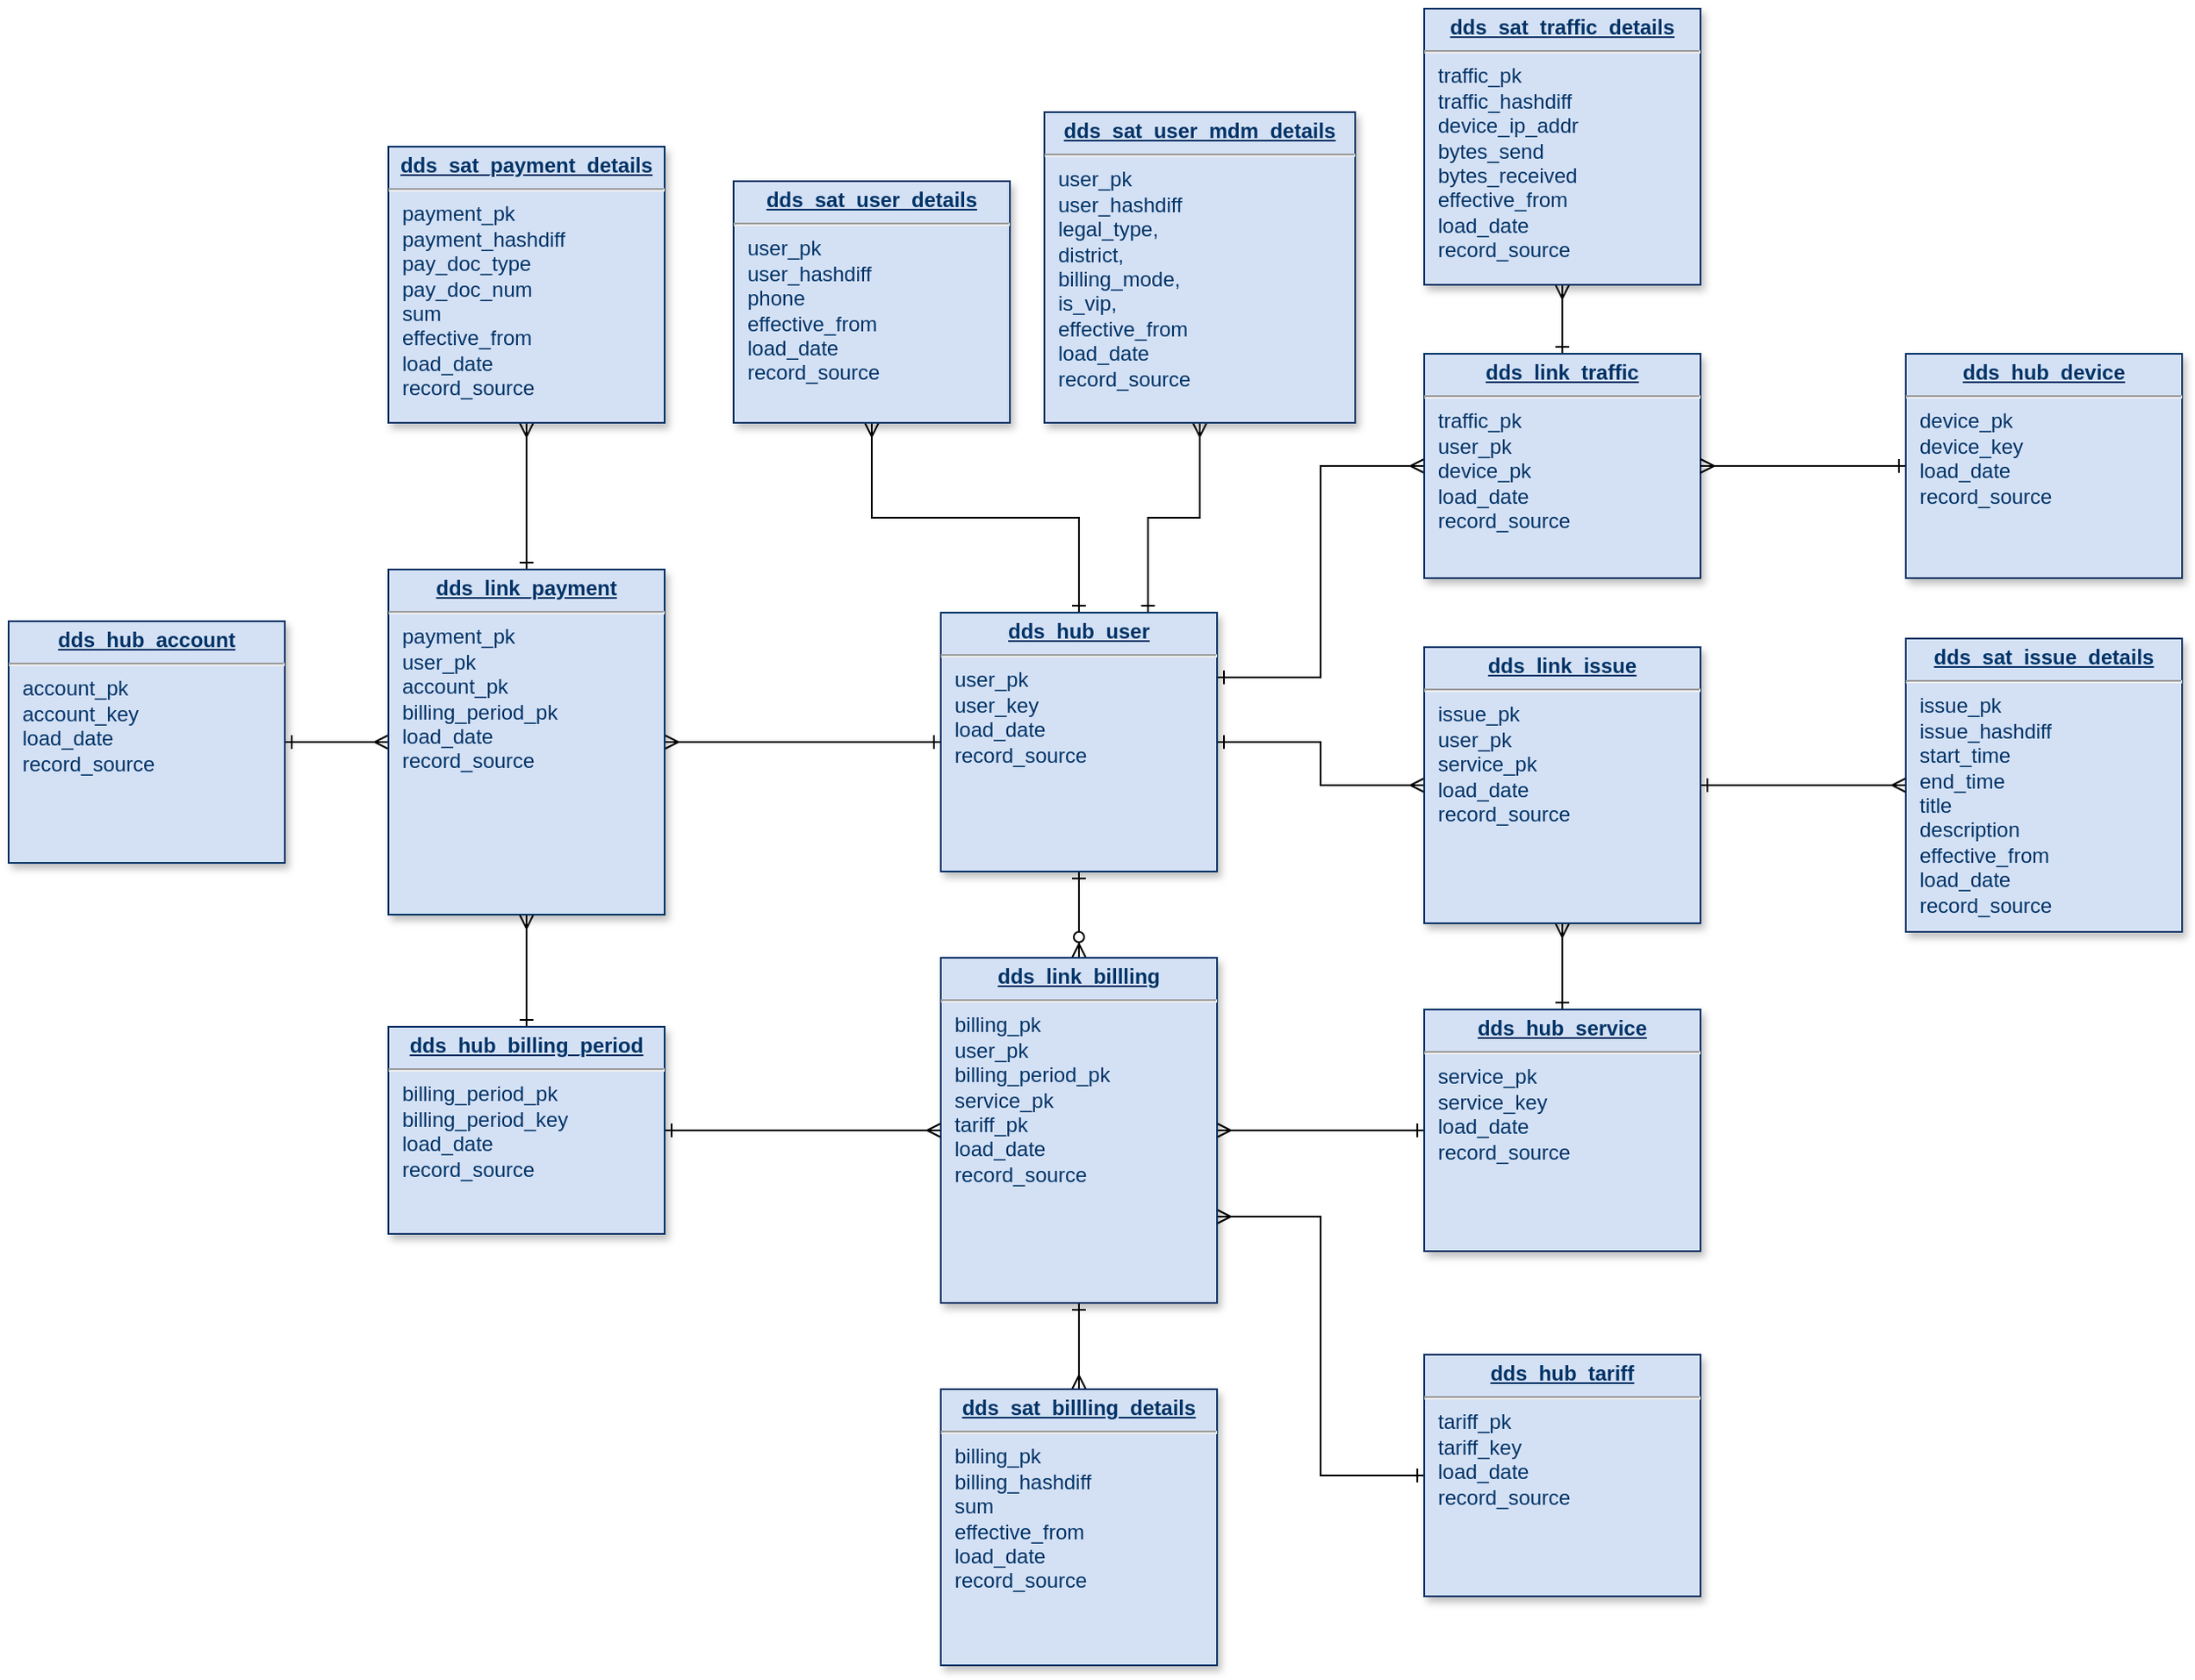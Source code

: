 <mxfile version="14.6.2" type="device"><diagram name="Page-1" id="efa7a0a1-bf9b-a30e-e6df-94a7791c09e9"><mxGraphModel dx="1350" dy="804" grid="1" gridSize="10" guides="1" tooltips="1" connect="1" arrows="1" fold="1" page="1" pageScale="1" pageWidth="826" pageHeight="1169" background="#ffffff" math="0" shadow="0"><root><mxCell id="0"/><mxCell id="1" parent="0"/><mxCell id="wcHGb2fPxgw_pSN6tbh8-22" style="edgeStyle=orthogonalEdgeStyle;rounded=0;orthogonalLoop=1;jettySize=auto;html=1;entryX=0.5;entryY=0;entryDx=0;entryDy=0;startArrow=ERone;startFill=0;endArrow=ERzeroToMany;endFill=1;" parent="1" source="osu4zQqXLZGKp-EaHMe_-114" target="wcHGb2fPxgw_pSN6tbh8-12" edge="1"><mxGeometry relative="1" as="geometry"/></mxCell><mxCell id="wcHGb2fPxgw_pSN6tbh8-44" style="edgeStyle=orthogonalEdgeStyle;rounded=0;orthogonalLoop=1;jettySize=auto;html=1;entryX=1;entryY=0.5;entryDx=0;entryDy=0;startArrow=ERone;startFill=0;endArrow=ERmany;endFill=0;" parent="1" source="osu4zQqXLZGKp-EaHMe_-114" target="osu4zQqXLZGKp-EaHMe_-119" edge="1"><mxGeometry relative="1" as="geometry"/></mxCell><mxCell id="wcHGb2fPxgw_pSN6tbh8-53" style="edgeStyle=orthogonalEdgeStyle;rounded=0;orthogonalLoop=1;jettySize=auto;html=1;entryX=0.5;entryY=1;entryDx=0;entryDy=0;startArrow=ERone;startFill=0;endArrow=ERmany;endFill=0;" parent="1" source="osu4zQqXLZGKp-EaHMe_-114" target="wcHGb2fPxgw_pSN6tbh8-1" edge="1"><mxGeometry relative="1" as="geometry"/></mxCell><mxCell id="wcHGb2fPxgw_pSN6tbh8-57" style="edgeStyle=orthogonalEdgeStyle;rounded=0;orthogonalLoop=1;jettySize=auto;html=1;entryX=0;entryY=0.5;entryDx=0;entryDy=0;startArrow=ERone;startFill=0;endArrow=ERmany;endFill=0;" parent="1" source="osu4zQqXLZGKp-EaHMe_-114" target="wcHGb2fPxgw_pSN6tbh8-25" edge="1"><mxGeometry relative="1" as="geometry"/></mxCell><mxCell id="wcHGb2fPxgw_pSN6tbh8-58" style="edgeStyle=orthogonalEdgeStyle;rounded=0;orthogonalLoop=1;jettySize=auto;html=1;exitX=1;exitY=0.25;exitDx=0;exitDy=0;entryX=0;entryY=0.5;entryDx=0;entryDy=0;startArrow=ERone;startFill=0;endArrow=ERmany;endFill=0;" parent="1" source="osu4zQqXLZGKp-EaHMe_-114" target="wcHGb2fPxgw_pSN6tbh8-32" edge="1"><mxGeometry relative="1" as="geometry"/></mxCell><mxCell id="lIxghGUvy0B12-GMB2FH-3" style="edgeStyle=orthogonalEdgeStyle;rounded=0;orthogonalLoop=1;jettySize=auto;html=1;exitX=0.75;exitY=0;exitDx=0;exitDy=0;entryX=0.5;entryY=1;entryDx=0;entryDy=0;startArrow=ERone;startFill=0;endArrow=ERmany;endFill=0;" edge="1" parent="1" source="osu4zQqXLZGKp-EaHMe_-114" target="lIxghGUvy0B12-GMB2FH-1"><mxGeometry relative="1" as="geometry"/></mxCell><mxCell id="osu4zQqXLZGKp-EaHMe_-114" value="&lt;p style=&quot;margin: 0px ; margin-top: 4px ; text-align: center ; text-decoration: underline&quot;&gt;&lt;strong&gt;dds_hub_user&lt;br&gt;&lt;/strong&gt;&lt;/p&gt;&lt;hr&gt;&lt;p style=&quot;margin: 0px ; margin-left: 8px&quot;&gt;user_pk&lt;/p&gt;&lt;p style=&quot;margin: 0px ; margin-left: 8px&quot;&gt;user_key&lt;/p&gt;&lt;p style=&quot;margin: 0px ; margin-left: 8px&quot;&gt;load_date&lt;/p&gt;&lt;p style=&quot;margin: 0px ; margin-left: 8px&quot;&gt;record_source&lt;br&gt;&lt;/p&gt;" style="verticalAlign=top;align=left;overflow=fill;fontSize=12;fontFamily=Helvetica;html=1;strokeColor=#003366;shadow=1;fillColor=#D4E1F5;fontColor=#003366" parent="1" vertex="1"><mxGeometry x="600" y="390" width="160" height="150" as="geometry"/></mxCell><mxCell id="wcHGb2fPxgw_pSN6tbh8-20" style="edgeStyle=orthogonalEdgeStyle;rounded=0;orthogonalLoop=1;jettySize=auto;html=1;entryX=0;entryY=0.5;entryDx=0;entryDy=0;startArrow=ERone;startFill=0;endArrow=ERmany;endFill=0;" parent="1" source="osu4zQqXLZGKp-EaHMe_-117" target="osu4zQqXLZGKp-EaHMe_-119" edge="1"><mxGeometry relative="1" as="geometry"/></mxCell><mxCell id="osu4zQqXLZGKp-EaHMe_-117" value="&lt;p style=&quot;margin: 0px ; margin-top: 4px ; text-align: center ; text-decoration: underline&quot;&gt;&lt;strong&gt;dds_hub_account&lt;br&gt;&lt;/strong&gt;&lt;/p&gt;&lt;hr&gt;&lt;p style=&quot;margin: 0px ; margin-left: 8px&quot;&gt;account_pk&lt;/p&gt;&lt;p style=&quot;margin: 0px ; margin-left: 8px&quot;&gt;account_key&lt;/p&gt;&lt;p style=&quot;margin: 0px ; margin-left: 8px&quot;&gt;load_date&lt;/p&gt;&lt;p style=&quot;margin: 0px ; margin-left: 8px&quot;&gt;record_source&lt;br&gt;&lt;/p&gt;" style="verticalAlign=top;align=left;overflow=fill;fontSize=12;fontFamily=Helvetica;html=1;strokeColor=#003366;shadow=1;fillColor=#D4E1F5;fontColor=#003366" parent="1" vertex="1"><mxGeometry x="60" y="395" width="160" height="140" as="geometry"/></mxCell><mxCell id="wcHGb2fPxgw_pSN6tbh8-45" style="edgeStyle=orthogonalEdgeStyle;rounded=0;orthogonalLoop=1;jettySize=auto;html=1;entryX=0.5;entryY=1;entryDx=0;entryDy=0;startArrow=ERone;startFill=0;endArrow=ERmany;endFill=0;" parent="1" source="osu4zQqXLZGKp-EaHMe_-118" target="osu4zQqXLZGKp-EaHMe_-119" edge="1"><mxGeometry relative="1" as="geometry"/></mxCell><mxCell id="wcHGb2fPxgw_pSN6tbh8-46" style="edgeStyle=orthogonalEdgeStyle;rounded=0;orthogonalLoop=1;jettySize=auto;html=1;startArrow=ERone;startFill=0;endArrow=ERmany;endFill=0;" parent="1" source="osu4zQqXLZGKp-EaHMe_-118" target="wcHGb2fPxgw_pSN6tbh8-12" edge="1"><mxGeometry relative="1" as="geometry"/></mxCell><mxCell id="osu4zQqXLZGKp-EaHMe_-118" value="&lt;p style=&quot;margin: 0px ; margin-top: 4px ; text-align: center ; text-decoration: underline&quot;&gt;&lt;strong&gt;dds_hub_billing_period&lt;br&gt;&lt;/strong&gt;&lt;/p&gt;&lt;hr&gt;&lt;p style=&quot;margin: 0px ; margin-left: 8px&quot;&gt;billing_period_pk&lt;/p&gt;&lt;p style=&quot;margin: 0px ; margin-left: 8px&quot;&gt;billing_period_key&lt;/p&gt;&lt;p style=&quot;margin: 0px ; margin-left: 8px&quot;&gt;load_date&lt;/p&gt;&lt;p style=&quot;margin: 0px ; margin-left: 8px&quot;&gt;record_source&lt;br&gt;&lt;/p&gt;" style="verticalAlign=top;align=left;overflow=fill;fontSize=12;fontFamily=Helvetica;html=1;strokeColor=#003366;shadow=1;fillColor=#D4E1F5;fontColor=#003366" parent="1" vertex="1"><mxGeometry x="280" y="630" width="160" height="120" as="geometry"/></mxCell><mxCell id="wcHGb2fPxgw_pSN6tbh8-43" style="edgeStyle=orthogonalEdgeStyle;rounded=0;orthogonalLoop=1;jettySize=auto;html=1;entryX=0.5;entryY=1;entryDx=0;entryDy=0;startArrow=ERone;startFill=0;endArrow=ERmany;endFill=0;" parent="1" source="osu4zQqXLZGKp-EaHMe_-119" target="wcHGb2fPxgw_pSN6tbh8-4" edge="1"><mxGeometry relative="1" as="geometry"/></mxCell><mxCell id="osu4zQqXLZGKp-EaHMe_-119" value="&lt;p style=&quot;margin: 0px ; margin-top: 4px ; text-align: center ; text-decoration: underline&quot;&gt;&lt;strong&gt;dds_link_payment&lt;br&gt;&lt;/strong&gt;&lt;/p&gt;&lt;hr&gt;&lt;p style=&quot;margin: 0px ; margin-left: 8px&quot;&gt;payment_pk&lt;/p&gt;&lt;p style=&quot;margin: 0px ; margin-left: 8px&quot;&gt;user_pk&lt;/p&gt;&lt;p style=&quot;margin: 0px ; margin-left: 8px&quot;&gt;account_pk&lt;/p&gt;&lt;p style=&quot;margin: 0px ; margin-left: 8px&quot;&gt;billing_period_pk&lt;/p&gt;&lt;p style=&quot;margin: 0px ; margin-left: 8px&quot;&gt;load_date&lt;/p&gt;&lt;p style=&quot;margin: 0px ; margin-left: 8px&quot;&gt;record_source&lt;br&gt;&lt;/p&gt;" style="verticalAlign=top;align=left;overflow=fill;fontSize=12;fontFamily=Helvetica;html=1;strokeColor=#003366;shadow=1;fillColor=#D4E1F5;fontColor=#003366" parent="1" vertex="1"><mxGeometry x="280" y="365" width="160" height="200" as="geometry"/></mxCell><mxCell id="wcHGb2fPxgw_pSN6tbh8-1" value="&lt;p style=&quot;margin: 0px ; margin-top: 4px ; text-align: center ; text-decoration: underline&quot;&gt;&lt;strong&gt;dds_sat_user_details&lt;br&gt;&lt;/strong&gt;&lt;/p&gt;&lt;hr&gt;&lt;p style=&quot;margin: 0px ; margin-left: 8px&quot;&gt;user_pk&lt;/p&gt;&lt;p style=&quot;margin: 0px ; margin-left: 8px&quot;&gt;user_hashdiff&lt;br&gt;&lt;/p&gt;&lt;p style=&quot;margin: 0px ; margin-left: 8px&quot;&gt;phone&lt;/p&gt;&lt;p style=&quot;margin: 0px ; margin-left: 8px&quot;&gt;effective_from&lt;br&gt;&lt;/p&gt;&lt;p style=&quot;margin: 0px ; margin-left: 8px&quot;&gt;load_date&lt;/p&gt;&lt;p style=&quot;margin: 0px ; margin-left: 8px&quot;&gt;record_source&lt;br&gt;&lt;/p&gt;" style="verticalAlign=top;align=left;overflow=fill;fontSize=12;fontFamily=Helvetica;html=1;strokeColor=#003366;shadow=1;fillColor=#D4E1F5;fontColor=#003366" parent="1" vertex="1"><mxGeometry x="480" y="140" width="160" height="140" as="geometry"/></mxCell><mxCell id="wcHGb2fPxgw_pSN6tbh8-4" value="&lt;p style=&quot;margin: 0px ; margin-top: 4px ; text-align: center ; text-decoration: underline&quot;&gt;&lt;strong&gt;dds_sat_payment_details&lt;br&gt;&lt;/strong&gt;&lt;/p&gt;&lt;hr&gt;&lt;p style=&quot;margin: 0px ; margin-left: 8px&quot;&gt;payment_pk&lt;/p&gt;&lt;p style=&quot;margin: 0px ; margin-left: 8px&quot;&gt;payment_hashdiff&lt;br&gt;&lt;/p&gt;&lt;p style=&quot;margin: 0px ; margin-left: 8px&quot;&gt;pay_doc_type&lt;/p&gt;&lt;p style=&quot;margin: 0px ; margin-left: 8px&quot;&gt;pay_doc_num&lt;/p&gt;&lt;p style=&quot;margin: 0px ; margin-left: 8px&quot;&gt;sum&lt;/p&gt;&lt;p style=&quot;margin: 0px ; margin-left: 8px&quot;&gt;effective_from&lt;/p&gt;&lt;p style=&quot;margin: 0px ; margin-left: 8px&quot;&gt;load_date&lt;br&gt;&lt;/p&gt;&lt;p style=&quot;margin: 0px ; margin-left: 8px&quot;&gt;record_source&lt;br&gt;&lt;/p&gt;" style="verticalAlign=top;align=left;overflow=fill;fontSize=12;fontFamily=Helvetica;html=1;strokeColor=#003366;shadow=1;fillColor=#D4E1F5;fontColor=#003366" parent="1" vertex="1"><mxGeometry x="280" y="120" width="160" height="160" as="geometry"/></mxCell><mxCell id="wcHGb2fPxgw_pSN6tbh8-49" style="edgeStyle=orthogonalEdgeStyle;rounded=0;orthogonalLoop=1;jettySize=auto;html=1;entryX=1;entryY=0.5;entryDx=0;entryDy=0;startArrow=ERone;startFill=0;endArrow=ERmany;endFill=0;" parent="1" source="wcHGb2fPxgw_pSN6tbh8-10" target="wcHGb2fPxgw_pSN6tbh8-12" edge="1"><mxGeometry relative="1" as="geometry"/></mxCell><mxCell id="wcHGb2fPxgw_pSN6tbh8-50" style="edgeStyle=orthogonalEdgeStyle;rounded=0;orthogonalLoop=1;jettySize=auto;html=1;entryX=0.5;entryY=1;entryDx=0;entryDy=0;startArrow=ERone;startFill=0;endArrow=ERmany;endFill=0;" parent="1" source="wcHGb2fPxgw_pSN6tbh8-10" target="wcHGb2fPxgw_pSN6tbh8-25" edge="1"><mxGeometry relative="1" as="geometry"/></mxCell><mxCell id="wcHGb2fPxgw_pSN6tbh8-10" value="&lt;p style=&quot;margin: 0px ; margin-top: 4px ; text-align: center ; text-decoration: underline&quot;&gt;&lt;strong&gt;dds_hub_service&lt;br&gt;&lt;/strong&gt;&lt;/p&gt;&lt;hr&gt;&lt;p style=&quot;margin: 0px ; margin-left: 8px&quot;&gt;service_pk&lt;/p&gt;&lt;p style=&quot;margin: 0px ; margin-left: 8px&quot;&gt;service_key&lt;/p&gt;&lt;p style=&quot;margin: 0px ; margin-left: 8px&quot;&gt;load_date&lt;/p&gt;&lt;p style=&quot;margin: 0px ; margin-left: 8px&quot;&gt;record_source&lt;br&gt;&lt;/p&gt;" style="verticalAlign=top;align=left;overflow=fill;fontSize=12;fontFamily=Helvetica;html=1;strokeColor=#003366;shadow=1;fillColor=#D4E1F5;fontColor=#003366" parent="1" vertex="1"><mxGeometry x="880" y="620" width="160" height="140" as="geometry"/></mxCell><mxCell id="wcHGb2fPxgw_pSN6tbh8-48" style="edgeStyle=orthogonalEdgeStyle;rounded=0;orthogonalLoop=1;jettySize=auto;html=1;entryX=1;entryY=0.75;entryDx=0;entryDy=0;startArrow=ERone;startFill=0;endArrow=ERmany;endFill=0;" parent="1" source="wcHGb2fPxgw_pSN6tbh8-11" target="wcHGb2fPxgw_pSN6tbh8-12" edge="1"><mxGeometry relative="1" as="geometry"/></mxCell><mxCell id="wcHGb2fPxgw_pSN6tbh8-11" value="&lt;p style=&quot;margin: 0px ; margin-top: 4px ; text-align: center ; text-decoration: underline&quot;&gt;&lt;strong&gt;dds_hub_tariff&lt;br&gt;&lt;/strong&gt;&lt;/p&gt;&lt;hr&gt;&lt;p style=&quot;margin: 0px ; margin-left: 8px&quot;&gt;tariff_pk&lt;/p&gt;&lt;p style=&quot;margin: 0px ; margin-left: 8px&quot;&gt;tariff_key&lt;/p&gt;&lt;p style=&quot;margin: 0px ; margin-left: 8px&quot;&gt;load_date&lt;/p&gt;&lt;p style=&quot;margin: 0px ; margin-left: 8px&quot;&gt;record_source&lt;br&gt;&lt;/p&gt;" style="verticalAlign=top;align=left;overflow=fill;fontSize=12;fontFamily=Helvetica;html=1;strokeColor=#003366;shadow=1;fillColor=#D4E1F5;fontColor=#003366" parent="1" vertex="1"><mxGeometry x="880" y="820" width="160" height="140" as="geometry"/></mxCell><mxCell id="wcHGb2fPxgw_pSN6tbh8-47" style="edgeStyle=orthogonalEdgeStyle;rounded=0;orthogonalLoop=1;jettySize=auto;html=1;startArrow=ERone;startFill=0;endArrow=ERmany;endFill=0;" parent="1" source="wcHGb2fPxgw_pSN6tbh8-12" target="wcHGb2fPxgw_pSN6tbh8-15" edge="1"><mxGeometry relative="1" as="geometry"/></mxCell><mxCell id="wcHGb2fPxgw_pSN6tbh8-12" value="&lt;p style=&quot;margin: 0px ; margin-top: 4px ; text-align: center ; text-decoration: underline&quot;&gt;&lt;strong&gt;dds_link_billling&lt;br&gt;&lt;/strong&gt;&lt;/p&gt;&lt;hr&gt;&lt;p style=&quot;margin: 0px ; margin-left: 8px&quot;&gt;billing_pk&lt;/p&gt;&lt;p style=&quot;margin: 0px ; margin-left: 8px&quot;&gt;user_pk&lt;/p&gt;&lt;p style=&quot;margin: 0px ; margin-left: 8px&quot;&gt;billing_period_pk&lt;br&gt;&lt;/p&gt;&lt;p style=&quot;margin: 0px ; margin-left: 8px&quot;&gt;service_pk&lt;/p&gt;&lt;p style=&quot;margin: 0px ; margin-left: 8px&quot;&gt;tariff_pk&lt;br&gt;&lt;/p&gt;&lt;p style=&quot;margin: 0px ; margin-left: 8px&quot;&gt;load_date&lt;/p&gt;&lt;p style=&quot;margin: 0px ; margin-left: 8px&quot;&gt;record_source&lt;br&gt;&lt;/p&gt;" style="verticalAlign=top;align=left;overflow=fill;fontSize=12;fontFamily=Helvetica;html=1;strokeColor=#003366;shadow=1;fillColor=#D4E1F5;fontColor=#003366" parent="1" vertex="1"><mxGeometry x="600" y="590" width="160" height="200" as="geometry"/></mxCell><mxCell id="wcHGb2fPxgw_pSN6tbh8-15" value="&lt;p style=&quot;margin: 0px ; margin-top: 4px ; text-align: center ; text-decoration: underline&quot;&gt;&lt;strong&gt;dds_sat_billling_details&lt;br&gt;&lt;/strong&gt;&lt;/p&gt;&lt;hr&gt;&lt;p style=&quot;margin: 0px ; margin-left: 8px&quot;&gt;billing_pk&lt;/p&gt;&lt;p style=&quot;margin: 0px ; margin-left: 8px&quot;&gt;billing_hashdiff&lt;br&gt;&lt;/p&gt;&lt;p style=&quot;margin: 0px ; margin-left: 8px&quot;&gt;sum&lt;br&gt;&lt;/p&gt;&lt;p style=&quot;margin: 0px ; margin-left: 8px&quot;&gt;effective_from&lt;br&gt;&lt;/p&gt;&lt;p style=&quot;margin: 0px ; margin-left: 8px&quot;&gt;load_date&lt;/p&gt;&lt;p style=&quot;margin: 0px ; margin-left: 8px&quot;&gt;record_source&lt;br&gt;&lt;/p&gt;" style="verticalAlign=top;align=left;overflow=fill;fontSize=12;fontFamily=Helvetica;html=1;strokeColor=#003366;shadow=1;fillColor=#D4E1F5;fontColor=#003366" parent="1" vertex="1"><mxGeometry x="600" y="840" width="160" height="160" as="geometry"/></mxCell><mxCell id="wcHGb2fPxgw_pSN6tbh8-55" style="edgeStyle=orthogonalEdgeStyle;rounded=0;orthogonalLoop=1;jettySize=auto;html=1;startArrow=ERone;startFill=0;endArrow=ERmany;endFill=0;" parent="1" source="wcHGb2fPxgw_pSN6tbh8-25" target="wcHGb2fPxgw_pSN6tbh8-30" edge="1"><mxGeometry relative="1" as="geometry"/></mxCell><mxCell id="wcHGb2fPxgw_pSN6tbh8-25" value="&lt;p style=&quot;margin: 0px ; margin-top: 4px ; text-align: center ; text-decoration: underline&quot;&gt;&lt;strong&gt;dds_link_issue&lt;br&gt;&lt;/strong&gt;&lt;/p&gt;&lt;hr&gt;&lt;p style=&quot;margin: 0px ; margin-left: 8px&quot;&gt;issue_pk&lt;/p&gt;&lt;p style=&quot;margin: 0px ; margin-left: 8px&quot;&gt;user_pk&lt;/p&gt;&lt;p style=&quot;margin: 0px ; margin-left: 8px&quot;&gt;service_pk&lt;br&gt;&lt;/p&gt;&lt;p style=&quot;margin: 0px ; margin-left: 8px&quot;&gt;load_date&lt;/p&gt;&lt;p style=&quot;margin: 0px ; margin-left: 8px&quot;&gt;record_source&lt;br&gt;&lt;/p&gt;" style="verticalAlign=top;align=left;overflow=fill;fontSize=12;fontFamily=Helvetica;html=1;strokeColor=#003366;shadow=1;fillColor=#D4E1F5;fontColor=#003366" parent="1" vertex="1"><mxGeometry x="880" y="410" width="160" height="160" as="geometry"/></mxCell><mxCell id="wcHGb2fPxgw_pSN6tbh8-30" value="&lt;p style=&quot;margin: 0px ; margin-top: 4px ; text-align: center ; text-decoration: underline&quot;&gt;&lt;strong&gt;dds_sat_issue_details&lt;br&gt;&lt;/strong&gt;&lt;/p&gt;&lt;hr&gt;&lt;p style=&quot;margin: 0px ; margin-left: 8px&quot;&gt;issue_pk&lt;/p&gt;&lt;p style=&quot;margin: 0px ; margin-left: 8px&quot;&gt;issue_hashdiff&lt;/p&gt;&lt;p style=&quot;margin: 0px ; margin-left: 8px&quot;&gt;start_time&lt;/p&gt;&lt;p style=&quot;margin: 0px ; margin-left: 8px&quot;&gt;end_time&lt;/p&gt;&lt;p style=&quot;margin: 0px ; margin-left: 8px&quot;&gt;title&lt;/p&gt;&lt;p style=&quot;margin: 0px ; margin-left: 8px&quot;&gt;description&lt;br&gt;&lt;/p&gt;&lt;p style=&quot;margin: 0px ; margin-left: 8px&quot;&gt;effective_from&lt;br&gt;&lt;/p&gt;&lt;p style=&quot;margin: 0px ; margin-left: 8px&quot;&gt;load_date&lt;/p&gt;&lt;p style=&quot;margin: 0px ; margin-left: 8px&quot;&gt;record_source&lt;br&gt;&lt;/p&gt;" style="verticalAlign=top;align=left;overflow=fill;fontSize=12;fontFamily=Helvetica;html=1;strokeColor=#003366;shadow=1;fillColor=#D4E1F5;fontColor=#003366" parent="1" vertex="1"><mxGeometry x="1159" y="405" width="160" height="170" as="geometry"/></mxCell><mxCell id="wcHGb2fPxgw_pSN6tbh8-59" style="edgeStyle=orthogonalEdgeStyle;rounded=0;orthogonalLoop=1;jettySize=auto;html=1;entryX=0.5;entryY=1;entryDx=0;entryDy=0;startArrow=ERone;startFill=0;endArrow=ERmany;endFill=0;" parent="1" source="wcHGb2fPxgw_pSN6tbh8-32" target="wcHGb2fPxgw_pSN6tbh8-39" edge="1"><mxGeometry relative="1" as="geometry"/></mxCell><mxCell id="wcHGb2fPxgw_pSN6tbh8-32" value="&lt;p style=&quot;margin: 0px ; margin-top: 4px ; text-align: center ; text-decoration: underline&quot;&gt;&lt;strong&gt;dds_link_traffic&lt;br&gt;&lt;/strong&gt;&lt;/p&gt;&lt;hr&gt;&lt;p style=&quot;margin: 0px ; margin-left: 8px&quot;&gt;traffic_pk&lt;/p&gt;&lt;p style=&quot;margin: 0px ; margin-left: 8px&quot;&gt;user_pk&lt;/p&gt;&lt;p style=&quot;margin: 0px ; margin-left: 8px&quot;&gt;device_pk&lt;br&gt;&lt;/p&gt;&lt;p style=&quot;margin: 0px ; margin-left: 8px&quot;&gt;load_date&lt;/p&gt;&lt;p style=&quot;margin: 0px ; margin-left: 8px&quot;&gt;record_source&lt;br&gt;&lt;/p&gt;" style="verticalAlign=top;align=left;overflow=fill;fontSize=12;fontFamily=Helvetica;html=1;strokeColor=#003366;shadow=1;fillColor=#D4E1F5;fontColor=#003366" parent="1" vertex="1"><mxGeometry x="880" y="240" width="160" height="130" as="geometry"/></mxCell><mxCell id="wcHGb2fPxgw_pSN6tbh8-39" value="&lt;p style=&quot;margin: 0px ; margin-top: 4px ; text-align: center ; text-decoration: underline&quot;&gt;&lt;strong&gt;dds_sat_traffic_details&lt;br&gt;&lt;/strong&gt;&lt;/p&gt;&lt;hr&gt;&lt;p style=&quot;margin: 0px ; margin-left: 8px&quot;&gt;traffic_pk&lt;/p&gt;&lt;p style=&quot;margin: 0px ; margin-left: 8px&quot;&gt;traffic_hashdiff&lt;br&gt;&lt;/p&gt;&lt;p style=&quot;margin: 0px ; margin-left: 8px&quot;&gt;device_ip_addr&lt;/p&gt;&lt;p style=&quot;margin: 0px ; margin-left: 8px&quot;&gt;bytes_send&lt;/p&gt;&lt;p style=&quot;margin: 0px ; margin-left: 8px&quot;&gt;bytes_received&lt;br&gt;&lt;/p&gt;&lt;p style=&quot;margin: 0px ; margin-left: 8px&quot;&gt;effective_from&lt;br&gt;&lt;/p&gt;&lt;p style=&quot;margin: 0px ; margin-left: 8px&quot;&gt;load_date&lt;/p&gt;&lt;p style=&quot;margin: 0px ; margin-left: 8px&quot;&gt;record_source&lt;br&gt;&lt;/p&gt;" style="verticalAlign=top;align=left;overflow=fill;fontSize=12;fontFamily=Helvetica;html=1;strokeColor=#003366;shadow=1;fillColor=#D4E1F5;fontColor=#003366" parent="1" vertex="1"><mxGeometry x="880" y="40" width="160" height="160" as="geometry"/></mxCell><mxCell id="wcHGb2fPxgw_pSN6tbh8-54" style="edgeStyle=orthogonalEdgeStyle;rounded=0;orthogonalLoop=1;jettySize=auto;html=1;startArrow=ERone;startFill=0;endArrow=ERmany;endFill=0;" parent="1" source="wcHGb2fPxgw_pSN6tbh8-40" target="wcHGb2fPxgw_pSN6tbh8-32" edge="1"><mxGeometry relative="1" as="geometry"/></mxCell><mxCell id="wcHGb2fPxgw_pSN6tbh8-40" value="&lt;p style=&quot;margin: 0px ; margin-top: 4px ; text-align: center ; text-decoration: underline&quot;&gt;&lt;strong&gt;dds_hub_device&lt;br&gt;&lt;/strong&gt;&lt;/p&gt;&lt;hr&gt;&lt;p style=&quot;margin: 0px ; margin-left: 8px&quot;&gt;device_pk&lt;/p&gt;&lt;p style=&quot;margin: 0px ; margin-left: 8px&quot;&gt;device_key&lt;/p&gt;&lt;p style=&quot;margin: 0px ; margin-left: 8px&quot;&gt;load_date&lt;/p&gt;&lt;p style=&quot;margin: 0px ; margin-left: 8px&quot;&gt;record_source&lt;br&gt;&lt;/p&gt;" style="verticalAlign=top;align=left;overflow=fill;fontSize=12;fontFamily=Helvetica;html=1;strokeColor=#003366;shadow=1;fillColor=#D4E1F5;fontColor=#003366" parent="1" vertex="1"><mxGeometry x="1159" y="240" width="160" height="130" as="geometry"/></mxCell><mxCell id="lIxghGUvy0B12-GMB2FH-1" value="&lt;p style=&quot;margin: 0px ; margin-top: 4px ; text-align: center ; text-decoration: underline&quot;&gt;&lt;strong&gt;dds_sat_user_mdm_details&lt;br&gt;&lt;/strong&gt;&lt;/p&gt;&lt;hr&gt;&lt;p style=&quot;margin: 0px ; margin-left: 8px&quot;&gt;user_pk&lt;/p&gt;&lt;p style=&quot;margin: 0px ; margin-left: 8px&quot;&gt;user_hashdiff&lt;br&gt;&lt;/p&gt;&lt;p style=&quot;margin: 0px ; margin-left: 8px&quot;&gt;legal_type,&lt;br&gt;district,&lt;br&gt;billing_mode,&lt;br&gt;is_vip,&lt;br&gt;&lt;/p&gt;&lt;p style=&quot;margin: 0px ; margin-left: 8px&quot;&gt;effective_from&lt;br&gt;&lt;/p&gt;&lt;p style=&quot;margin: 0px ; margin-left: 8px&quot;&gt;load_date&lt;/p&gt;&lt;p style=&quot;margin: 0px ; margin-left: 8px&quot;&gt;record_source&lt;br&gt;&lt;/p&gt;" style="verticalAlign=top;align=left;overflow=fill;fontSize=12;fontFamily=Helvetica;html=1;strokeColor=#003366;shadow=1;fillColor=#D4E1F5;fontColor=#003366" vertex="1" parent="1"><mxGeometry x="660" y="100" width="180" height="180" as="geometry"/></mxCell></root></mxGraphModel></diagram></mxfile>
